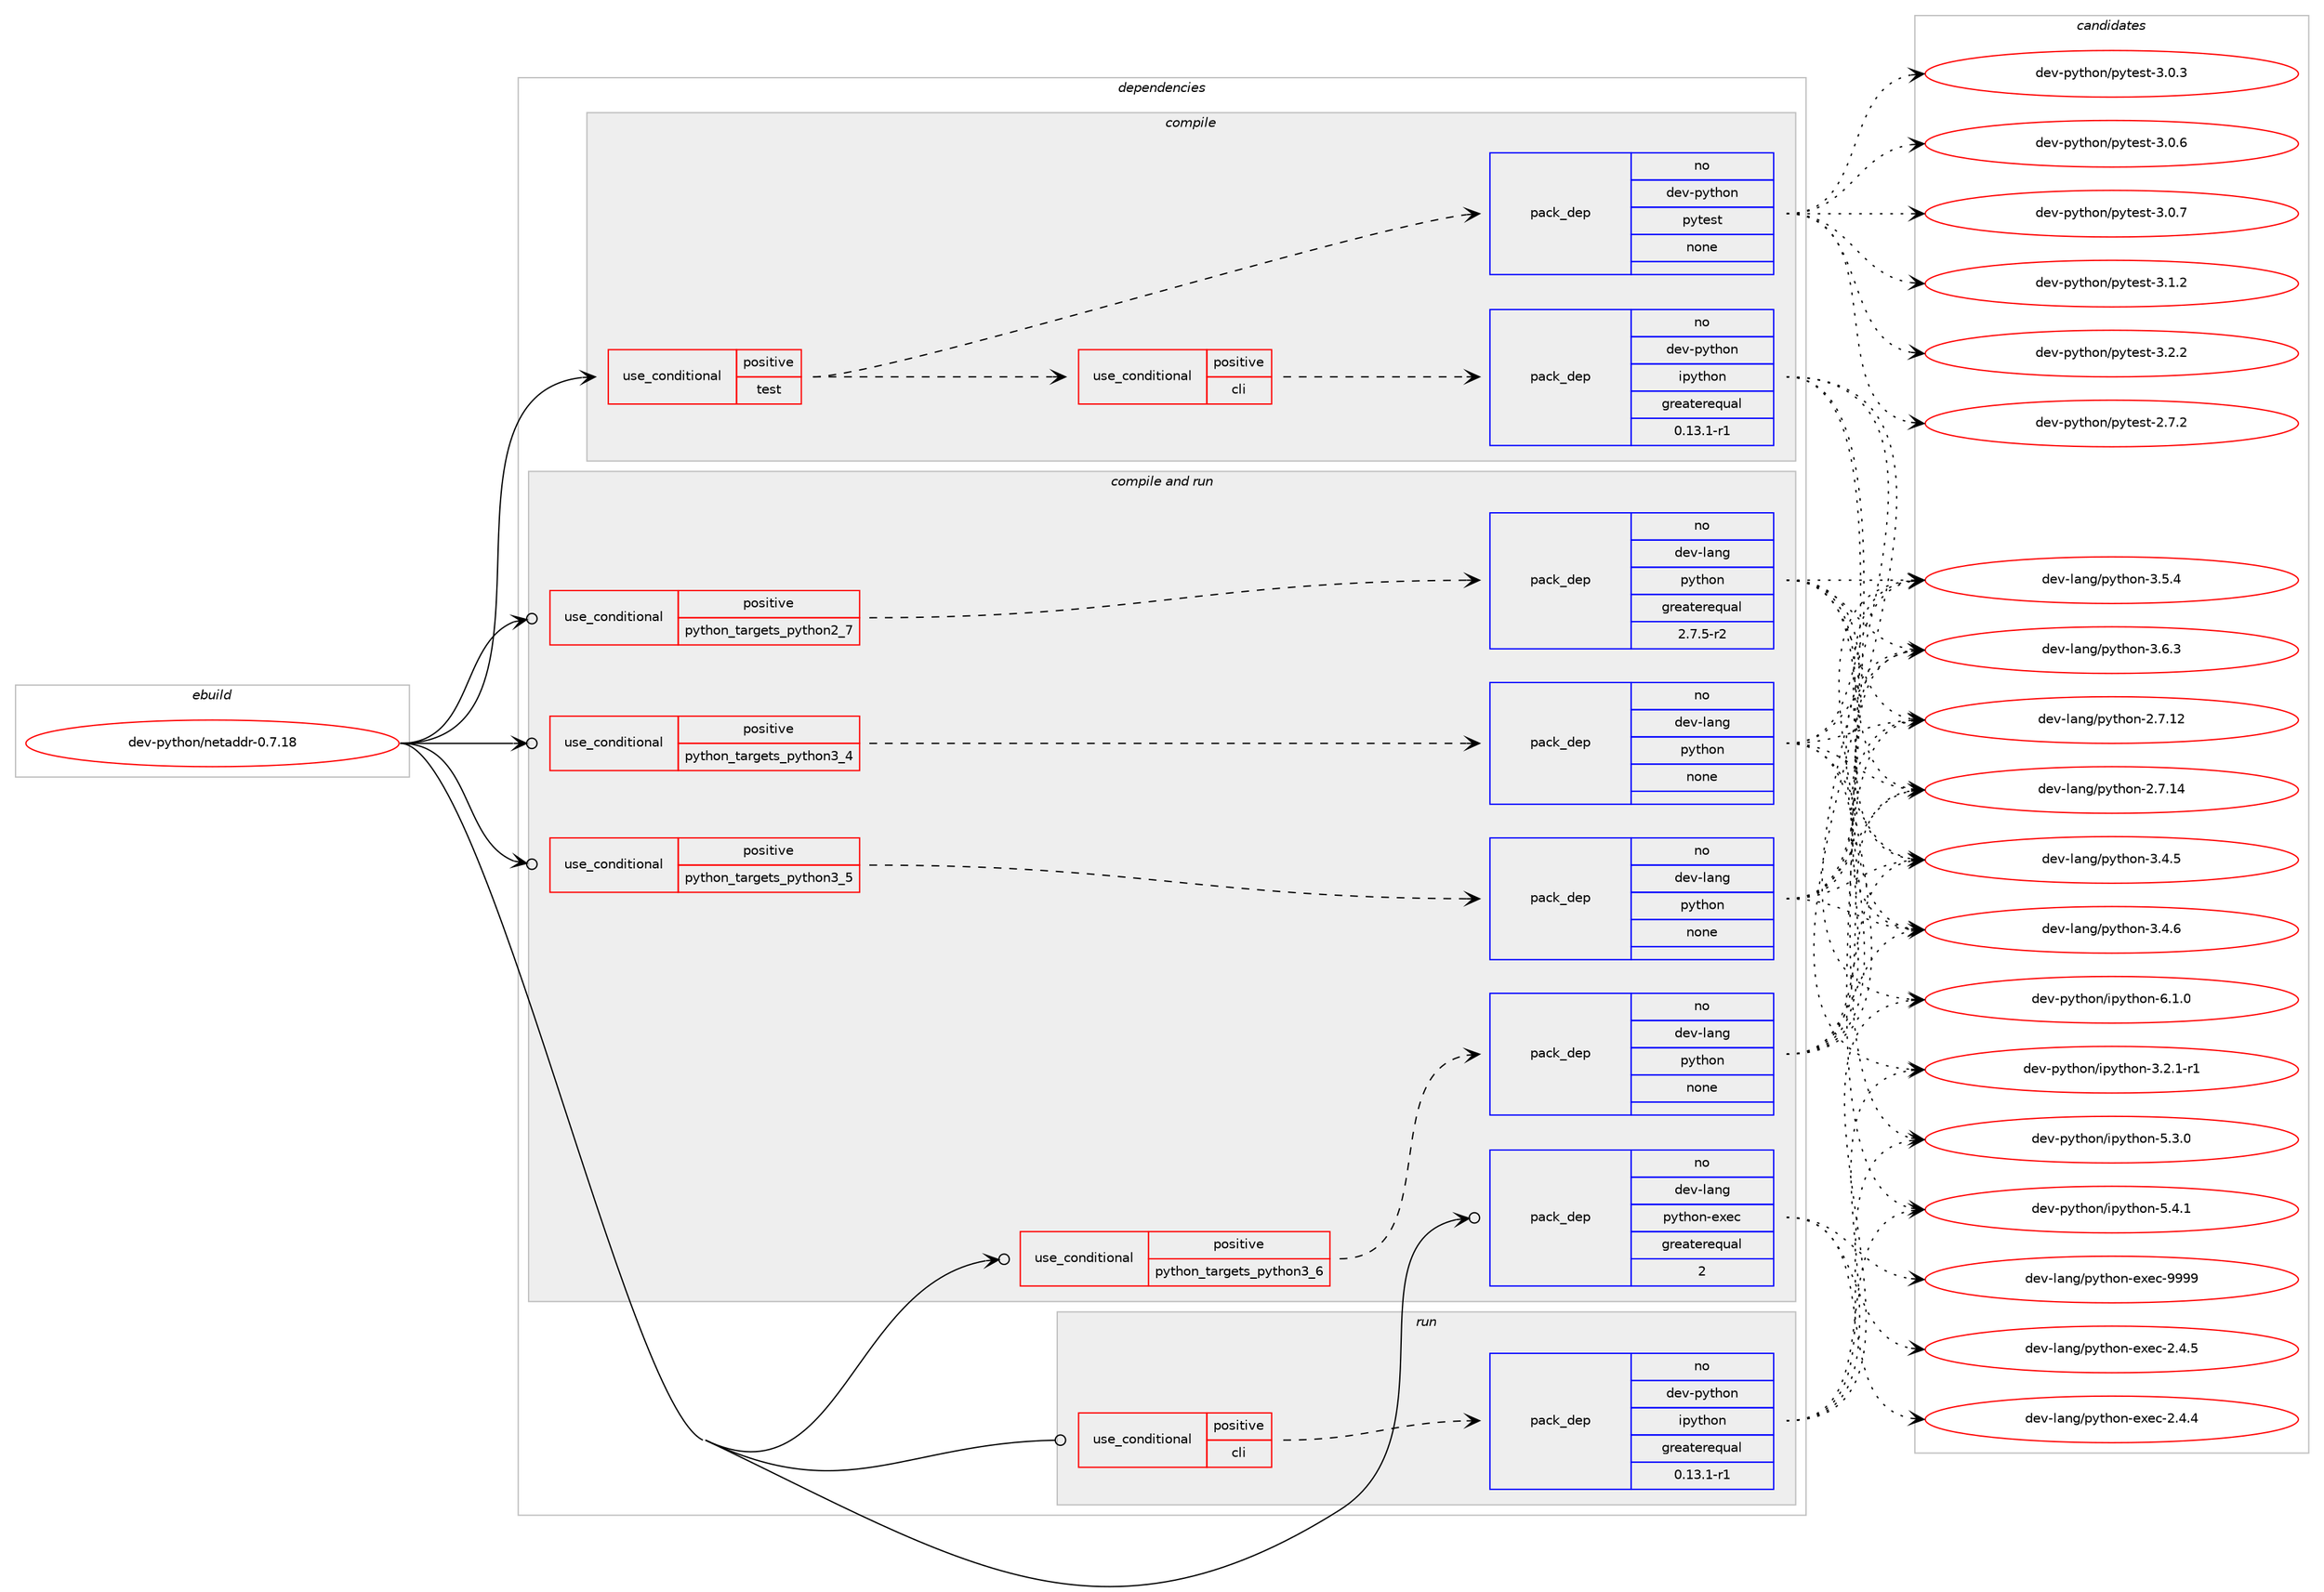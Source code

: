 digraph prolog {

# *************
# Graph options
# *************

newrank=true;
concentrate=true;
compound=true;
graph [rankdir=LR,fontname=Helvetica,fontsize=10,ranksep=1.5];#, ranksep=2.5, nodesep=0.2];
edge  [arrowhead=vee];
node  [fontname=Helvetica,fontsize=10];

# **********
# The ebuild
# **********

subgraph cluster_leftcol {
color=gray;
rank=same;
label=<<i>ebuild</i>>;
id [label="dev-python/netaddr-0.7.18", color=red, width=4, href="../dev-python/netaddr-0.7.18.svg"];
}

# ****************
# The dependencies
# ****************

subgraph cluster_midcol {
color=gray;
label=<<i>dependencies</i>>;
subgraph cluster_compile {
fillcolor="#eeeeee";
style=filled;
label=<<i>compile</i>>;
subgraph cond35968 {
dependency167712 [label=<<TABLE BORDER="0" CELLBORDER="1" CELLSPACING="0" CELLPADDING="4"><TR><TD ROWSPAN="3" CELLPADDING="10">use_conditional</TD></TR><TR><TD>positive</TD></TR><TR><TD>test</TD></TR></TABLE>>, shape=none, color=red];
subgraph pack127889 {
dependency167713 [label=<<TABLE BORDER="0" CELLBORDER="1" CELLSPACING="0" CELLPADDING="4" WIDTH="220"><TR><TD ROWSPAN="6" CELLPADDING="30">pack_dep</TD></TR><TR><TD WIDTH="110">no</TD></TR><TR><TD>dev-python</TD></TR><TR><TD>pytest</TD></TR><TR><TD>none</TD></TR><TR><TD></TD></TR></TABLE>>, shape=none, color=blue];
}
dependency167712:e -> dependency167713:w [weight=20,style="dashed",arrowhead="vee"];
subgraph cond35969 {
dependency167714 [label=<<TABLE BORDER="0" CELLBORDER="1" CELLSPACING="0" CELLPADDING="4"><TR><TD ROWSPAN="3" CELLPADDING="10">use_conditional</TD></TR><TR><TD>positive</TD></TR><TR><TD>cli</TD></TR></TABLE>>, shape=none, color=red];
subgraph pack127890 {
dependency167715 [label=<<TABLE BORDER="0" CELLBORDER="1" CELLSPACING="0" CELLPADDING="4" WIDTH="220"><TR><TD ROWSPAN="6" CELLPADDING="30">pack_dep</TD></TR><TR><TD WIDTH="110">no</TD></TR><TR><TD>dev-python</TD></TR><TR><TD>ipython</TD></TR><TR><TD>greaterequal</TD></TR><TR><TD>0.13.1-r1</TD></TR></TABLE>>, shape=none, color=blue];
}
dependency167714:e -> dependency167715:w [weight=20,style="dashed",arrowhead="vee"];
}
dependency167712:e -> dependency167714:w [weight=20,style="dashed",arrowhead="vee"];
}
id:e -> dependency167712:w [weight=20,style="solid",arrowhead="vee"];
}
subgraph cluster_compileandrun {
fillcolor="#eeeeee";
style=filled;
label=<<i>compile and run</i>>;
subgraph cond35970 {
dependency167716 [label=<<TABLE BORDER="0" CELLBORDER="1" CELLSPACING="0" CELLPADDING="4"><TR><TD ROWSPAN="3" CELLPADDING="10">use_conditional</TD></TR><TR><TD>positive</TD></TR><TR><TD>python_targets_python2_7</TD></TR></TABLE>>, shape=none, color=red];
subgraph pack127891 {
dependency167717 [label=<<TABLE BORDER="0" CELLBORDER="1" CELLSPACING="0" CELLPADDING="4" WIDTH="220"><TR><TD ROWSPAN="6" CELLPADDING="30">pack_dep</TD></TR><TR><TD WIDTH="110">no</TD></TR><TR><TD>dev-lang</TD></TR><TR><TD>python</TD></TR><TR><TD>greaterequal</TD></TR><TR><TD>2.7.5-r2</TD></TR></TABLE>>, shape=none, color=blue];
}
dependency167716:e -> dependency167717:w [weight=20,style="dashed",arrowhead="vee"];
}
id:e -> dependency167716:w [weight=20,style="solid",arrowhead="odotvee"];
subgraph cond35971 {
dependency167718 [label=<<TABLE BORDER="0" CELLBORDER="1" CELLSPACING="0" CELLPADDING="4"><TR><TD ROWSPAN="3" CELLPADDING="10">use_conditional</TD></TR><TR><TD>positive</TD></TR><TR><TD>python_targets_python3_4</TD></TR></TABLE>>, shape=none, color=red];
subgraph pack127892 {
dependency167719 [label=<<TABLE BORDER="0" CELLBORDER="1" CELLSPACING="0" CELLPADDING="4" WIDTH="220"><TR><TD ROWSPAN="6" CELLPADDING="30">pack_dep</TD></TR><TR><TD WIDTH="110">no</TD></TR><TR><TD>dev-lang</TD></TR><TR><TD>python</TD></TR><TR><TD>none</TD></TR><TR><TD></TD></TR></TABLE>>, shape=none, color=blue];
}
dependency167718:e -> dependency167719:w [weight=20,style="dashed",arrowhead="vee"];
}
id:e -> dependency167718:w [weight=20,style="solid",arrowhead="odotvee"];
subgraph cond35972 {
dependency167720 [label=<<TABLE BORDER="0" CELLBORDER="1" CELLSPACING="0" CELLPADDING="4"><TR><TD ROWSPAN="3" CELLPADDING="10">use_conditional</TD></TR><TR><TD>positive</TD></TR><TR><TD>python_targets_python3_5</TD></TR></TABLE>>, shape=none, color=red];
subgraph pack127893 {
dependency167721 [label=<<TABLE BORDER="0" CELLBORDER="1" CELLSPACING="0" CELLPADDING="4" WIDTH="220"><TR><TD ROWSPAN="6" CELLPADDING="30">pack_dep</TD></TR><TR><TD WIDTH="110">no</TD></TR><TR><TD>dev-lang</TD></TR><TR><TD>python</TD></TR><TR><TD>none</TD></TR><TR><TD></TD></TR></TABLE>>, shape=none, color=blue];
}
dependency167720:e -> dependency167721:w [weight=20,style="dashed",arrowhead="vee"];
}
id:e -> dependency167720:w [weight=20,style="solid",arrowhead="odotvee"];
subgraph cond35973 {
dependency167722 [label=<<TABLE BORDER="0" CELLBORDER="1" CELLSPACING="0" CELLPADDING="4"><TR><TD ROWSPAN="3" CELLPADDING="10">use_conditional</TD></TR><TR><TD>positive</TD></TR><TR><TD>python_targets_python3_6</TD></TR></TABLE>>, shape=none, color=red];
subgraph pack127894 {
dependency167723 [label=<<TABLE BORDER="0" CELLBORDER="1" CELLSPACING="0" CELLPADDING="4" WIDTH="220"><TR><TD ROWSPAN="6" CELLPADDING="30">pack_dep</TD></TR><TR><TD WIDTH="110">no</TD></TR><TR><TD>dev-lang</TD></TR><TR><TD>python</TD></TR><TR><TD>none</TD></TR><TR><TD></TD></TR></TABLE>>, shape=none, color=blue];
}
dependency167722:e -> dependency167723:w [weight=20,style="dashed",arrowhead="vee"];
}
id:e -> dependency167722:w [weight=20,style="solid",arrowhead="odotvee"];
subgraph pack127895 {
dependency167724 [label=<<TABLE BORDER="0" CELLBORDER="1" CELLSPACING="0" CELLPADDING="4" WIDTH="220"><TR><TD ROWSPAN="6" CELLPADDING="30">pack_dep</TD></TR><TR><TD WIDTH="110">no</TD></TR><TR><TD>dev-lang</TD></TR><TR><TD>python-exec</TD></TR><TR><TD>greaterequal</TD></TR><TR><TD>2</TD></TR></TABLE>>, shape=none, color=blue];
}
id:e -> dependency167724:w [weight=20,style="solid",arrowhead="odotvee"];
}
subgraph cluster_run {
fillcolor="#eeeeee";
style=filled;
label=<<i>run</i>>;
subgraph cond35974 {
dependency167725 [label=<<TABLE BORDER="0" CELLBORDER="1" CELLSPACING="0" CELLPADDING="4"><TR><TD ROWSPAN="3" CELLPADDING="10">use_conditional</TD></TR><TR><TD>positive</TD></TR><TR><TD>cli</TD></TR></TABLE>>, shape=none, color=red];
subgraph pack127896 {
dependency167726 [label=<<TABLE BORDER="0" CELLBORDER="1" CELLSPACING="0" CELLPADDING="4" WIDTH="220"><TR><TD ROWSPAN="6" CELLPADDING="30">pack_dep</TD></TR><TR><TD WIDTH="110">no</TD></TR><TR><TD>dev-python</TD></TR><TR><TD>ipython</TD></TR><TR><TD>greaterequal</TD></TR><TR><TD>0.13.1-r1</TD></TR></TABLE>>, shape=none, color=blue];
}
dependency167725:e -> dependency167726:w [weight=20,style="dashed",arrowhead="vee"];
}
id:e -> dependency167725:w [weight=20,style="solid",arrowhead="odot"];
}
}

# **************
# The candidates
# **************

subgraph cluster_choices {
rank=same;
color=gray;
label=<<i>candidates</i>>;

subgraph choice127889 {
color=black;
nodesep=1;
choice1001011184511212111610411111047112121116101115116455046554650 [label="dev-python/pytest-2.7.2", color=red, width=4,href="../dev-python/pytest-2.7.2.svg"];
choice1001011184511212111610411111047112121116101115116455146484651 [label="dev-python/pytest-3.0.3", color=red, width=4,href="../dev-python/pytest-3.0.3.svg"];
choice1001011184511212111610411111047112121116101115116455146484654 [label="dev-python/pytest-3.0.6", color=red, width=4,href="../dev-python/pytest-3.0.6.svg"];
choice1001011184511212111610411111047112121116101115116455146484655 [label="dev-python/pytest-3.0.7", color=red, width=4,href="../dev-python/pytest-3.0.7.svg"];
choice1001011184511212111610411111047112121116101115116455146494650 [label="dev-python/pytest-3.1.2", color=red, width=4,href="../dev-python/pytest-3.1.2.svg"];
choice1001011184511212111610411111047112121116101115116455146504650 [label="dev-python/pytest-3.2.2", color=red, width=4,href="../dev-python/pytest-3.2.2.svg"];
dependency167713:e -> choice1001011184511212111610411111047112121116101115116455046554650:w [style=dotted,weight="100"];
dependency167713:e -> choice1001011184511212111610411111047112121116101115116455146484651:w [style=dotted,weight="100"];
dependency167713:e -> choice1001011184511212111610411111047112121116101115116455146484654:w [style=dotted,weight="100"];
dependency167713:e -> choice1001011184511212111610411111047112121116101115116455146484655:w [style=dotted,weight="100"];
dependency167713:e -> choice1001011184511212111610411111047112121116101115116455146494650:w [style=dotted,weight="100"];
dependency167713:e -> choice1001011184511212111610411111047112121116101115116455146504650:w [style=dotted,weight="100"];
}
subgraph choice127890 {
color=black;
nodesep=1;
choice10010111845112121116104111110471051121211161041111104551465046494511449 [label="dev-python/ipython-3.2.1-r1", color=red, width=4,href="../dev-python/ipython-3.2.1-r1.svg"];
choice1001011184511212111610411111047105112121116104111110455346514648 [label="dev-python/ipython-5.3.0", color=red, width=4,href="../dev-python/ipython-5.3.0.svg"];
choice1001011184511212111610411111047105112121116104111110455346524649 [label="dev-python/ipython-5.4.1", color=red, width=4,href="../dev-python/ipython-5.4.1.svg"];
choice1001011184511212111610411111047105112121116104111110455446494648 [label="dev-python/ipython-6.1.0", color=red, width=4,href="../dev-python/ipython-6.1.0.svg"];
dependency167715:e -> choice10010111845112121116104111110471051121211161041111104551465046494511449:w [style=dotted,weight="100"];
dependency167715:e -> choice1001011184511212111610411111047105112121116104111110455346514648:w [style=dotted,weight="100"];
dependency167715:e -> choice1001011184511212111610411111047105112121116104111110455346524649:w [style=dotted,weight="100"];
dependency167715:e -> choice1001011184511212111610411111047105112121116104111110455446494648:w [style=dotted,weight="100"];
}
subgraph choice127891 {
color=black;
nodesep=1;
choice10010111845108971101034711212111610411111045504655464950 [label="dev-lang/python-2.7.12", color=red, width=4,href="../dev-lang/python-2.7.12.svg"];
choice10010111845108971101034711212111610411111045504655464952 [label="dev-lang/python-2.7.14", color=red, width=4,href="../dev-lang/python-2.7.14.svg"];
choice100101118451089711010347112121116104111110455146524653 [label="dev-lang/python-3.4.5", color=red, width=4,href="../dev-lang/python-3.4.5.svg"];
choice100101118451089711010347112121116104111110455146524654 [label="dev-lang/python-3.4.6", color=red, width=4,href="../dev-lang/python-3.4.6.svg"];
choice100101118451089711010347112121116104111110455146534652 [label="dev-lang/python-3.5.4", color=red, width=4,href="../dev-lang/python-3.5.4.svg"];
choice100101118451089711010347112121116104111110455146544651 [label="dev-lang/python-3.6.3", color=red, width=4,href="../dev-lang/python-3.6.3.svg"];
dependency167717:e -> choice10010111845108971101034711212111610411111045504655464950:w [style=dotted,weight="100"];
dependency167717:e -> choice10010111845108971101034711212111610411111045504655464952:w [style=dotted,weight="100"];
dependency167717:e -> choice100101118451089711010347112121116104111110455146524653:w [style=dotted,weight="100"];
dependency167717:e -> choice100101118451089711010347112121116104111110455146524654:w [style=dotted,weight="100"];
dependency167717:e -> choice100101118451089711010347112121116104111110455146534652:w [style=dotted,weight="100"];
dependency167717:e -> choice100101118451089711010347112121116104111110455146544651:w [style=dotted,weight="100"];
}
subgraph choice127892 {
color=black;
nodesep=1;
choice10010111845108971101034711212111610411111045504655464950 [label="dev-lang/python-2.7.12", color=red, width=4,href="../dev-lang/python-2.7.12.svg"];
choice10010111845108971101034711212111610411111045504655464952 [label="dev-lang/python-2.7.14", color=red, width=4,href="../dev-lang/python-2.7.14.svg"];
choice100101118451089711010347112121116104111110455146524653 [label="dev-lang/python-3.4.5", color=red, width=4,href="../dev-lang/python-3.4.5.svg"];
choice100101118451089711010347112121116104111110455146524654 [label="dev-lang/python-3.4.6", color=red, width=4,href="../dev-lang/python-3.4.6.svg"];
choice100101118451089711010347112121116104111110455146534652 [label="dev-lang/python-3.5.4", color=red, width=4,href="../dev-lang/python-3.5.4.svg"];
choice100101118451089711010347112121116104111110455146544651 [label="dev-lang/python-3.6.3", color=red, width=4,href="../dev-lang/python-3.6.3.svg"];
dependency167719:e -> choice10010111845108971101034711212111610411111045504655464950:w [style=dotted,weight="100"];
dependency167719:e -> choice10010111845108971101034711212111610411111045504655464952:w [style=dotted,weight="100"];
dependency167719:e -> choice100101118451089711010347112121116104111110455146524653:w [style=dotted,weight="100"];
dependency167719:e -> choice100101118451089711010347112121116104111110455146524654:w [style=dotted,weight="100"];
dependency167719:e -> choice100101118451089711010347112121116104111110455146534652:w [style=dotted,weight="100"];
dependency167719:e -> choice100101118451089711010347112121116104111110455146544651:w [style=dotted,weight="100"];
}
subgraph choice127893 {
color=black;
nodesep=1;
choice10010111845108971101034711212111610411111045504655464950 [label="dev-lang/python-2.7.12", color=red, width=4,href="../dev-lang/python-2.7.12.svg"];
choice10010111845108971101034711212111610411111045504655464952 [label="dev-lang/python-2.7.14", color=red, width=4,href="../dev-lang/python-2.7.14.svg"];
choice100101118451089711010347112121116104111110455146524653 [label="dev-lang/python-3.4.5", color=red, width=4,href="../dev-lang/python-3.4.5.svg"];
choice100101118451089711010347112121116104111110455146524654 [label="dev-lang/python-3.4.6", color=red, width=4,href="../dev-lang/python-3.4.6.svg"];
choice100101118451089711010347112121116104111110455146534652 [label="dev-lang/python-3.5.4", color=red, width=4,href="../dev-lang/python-3.5.4.svg"];
choice100101118451089711010347112121116104111110455146544651 [label="dev-lang/python-3.6.3", color=red, width=4,href="../dev-lang/python-3.6.3.svg"];
dependency167721:e -> choice10010111845108971101034711212111610411111045504655464950:w [style=dotted,weight="100"];
dependency167721:e -> choice10010111845108971101034711212111610411111045504655464952:w [style=dotted,weight="100"];
dependency167721:e -> choice100101118451089711010347112121116104111110455146524653:w [style=dotted,weight="100"];
dependency167721:e -> choice100101118451089711010347112121116104111110455146524654:w [style=dotted,weight="100"];
dependency167721:e -> choice100101118451089711010347112121116104111110455146534652:w [style=dotted,weight="100"];
dependency167721:e -> choice100101118451089711010347112121116104111110455146544651:w [style=dotted,weight="100"];
}
subgraph choice127894 {
color=black;
nodesep=1;
choice10010111845108971101034711212111610411111045504655464950 [label="dev-lang/python-2.7.12", color=red, width=4,href="../dev-lang/python-2.7.12.svg"];
choice10010111845108971101034711212111610411111045504655464952 [label="dev-lang/python-2.7.14", color=red, width=4,href="../dev-lang/python-2.7.14.svg"];
choice100101118451089711010347112121116104111110455146524653 [label="dev-lang/python-3.4.5", color=red, width=4,href="../dev-lang/python-3.4.5.svg"];
choice100101118451089711010347112121116104111110455146524654 [label="dev-lang/python-3.4.6", color=red, width=4,href="../dev-lang/python-3.4.6.svg"];
choice100101118451089711010347112121116104111110455146534652 [label="dev-lang/python-3.5.4", color=red, width=4,href="../dev-lang/python-3.5.4.svg"];
choice100101118451089711010347112121116104111110455146544651 [label="dev-lang/python-3.6.3", color=red, width=4,href="../dev-lang/python-3.6.3.svg"];
dependency167723:e -> choice10010111845108971101034711212111610411111045504655464950:w [style=dotted,weight="100"];
dependency167723:e -> choice10010111845108971101034711212111610411111045504655464952:w [style=dotted,weight="100"];
dependency167723:e -> choice100101118451089711010347112121116104111110455146524653:w [style=dotted,weight="100"];
dependency167723:e -> choice100101118451089711010347112121116104111110455146524654:w [style=dotted,weight="100"];
dependency167723:e -> choice100101118451089711010347112121116104111110455146534652:w [style=dotted,weight="100"];
dependency167723:e -> choice100101118451089711010347112121116104111110455146544651:w [style=dotted,weight="100"];
}
subgraph choice127895 {
color=black;
nodesep=1;
choice1001011184510897110103471121211161041111104510112010199455046524652 [label="dev-lang/python-exec-2.4.4", color=red, width=4,href="../dev-lang/python-exec-2.4.4.svg"];
choice1001011184510897110103471121211161041111104510112010199455046524653 [label="dev-lang/python-exec-2.4.5", color=red, width=4,href="../dev-lang/python-exec-2.4.5.svg"];
choice10010111845108971101034711212111610411111045101120101994557575757 [label="dev-lang/python-exec-9999", color=red, width=4,href="../dev-lang/python-exec-9999.svg"];
dependency167724:e -> choice1001011184510897110103471121211161041111104510112010199455046524652:w [style=dotted,weight="100"];
dependency167724:e -> choice1001011184510897110103471121211161041111104510112010199455046524653:w [style=dotted,weight="100"];
dependency167724:e -> choice10010111845108971101034711212111610411111045101120101994557575757:w [style=dotted,weight="100"];
}
subgraph choice127896 {
color=black;
nodesep=1;
choice10010111845112121116104111110471051121211161041111104551465046494511449 [label="dev-python/ipython-3.2.1-r1", color=red, width=4,href="../dev-python/ipython-3.2.1-r1.svg"];
choice1001011184511212111610411111047105112121116104111110455346514648 [label="dev-python/ipython-5.3.0", color=red, width=4,href="../dev-python/ipython-5.3.0.svg"];
choice1001011184511212111610411111047105112121116104111110455346524649 [label="dev-python/ipython-5.4.1", color=red, width=4,href="../dev-python/ipython-5.4.1.svg"];
choice1001011184511212111610411111047105112121116104111110455446494648 [label="dev-python/ipython-6.1.0", color=red, width=4,href="../dev-python/ipython-6.1.0.svg"];
dependency167726:e -> choice10010111845112121116104111110471051121211161041111104551465046494511449:w [style=dotted,weight="100"];
dependency167726:e -> choice1001011184511212111610411111047105112121116104111110455346514648:w [style=dotted,weight="100"];
dependency167726:e -> choice1001011184511212111610411111047105112121116104111110455346524649:w [style=dotted,weight="100"];
dependency167726:e -> choice1001011184511212111610411111047105112121116104111110455446494648:w [style=dotted,weight="100"];
}
}

}
